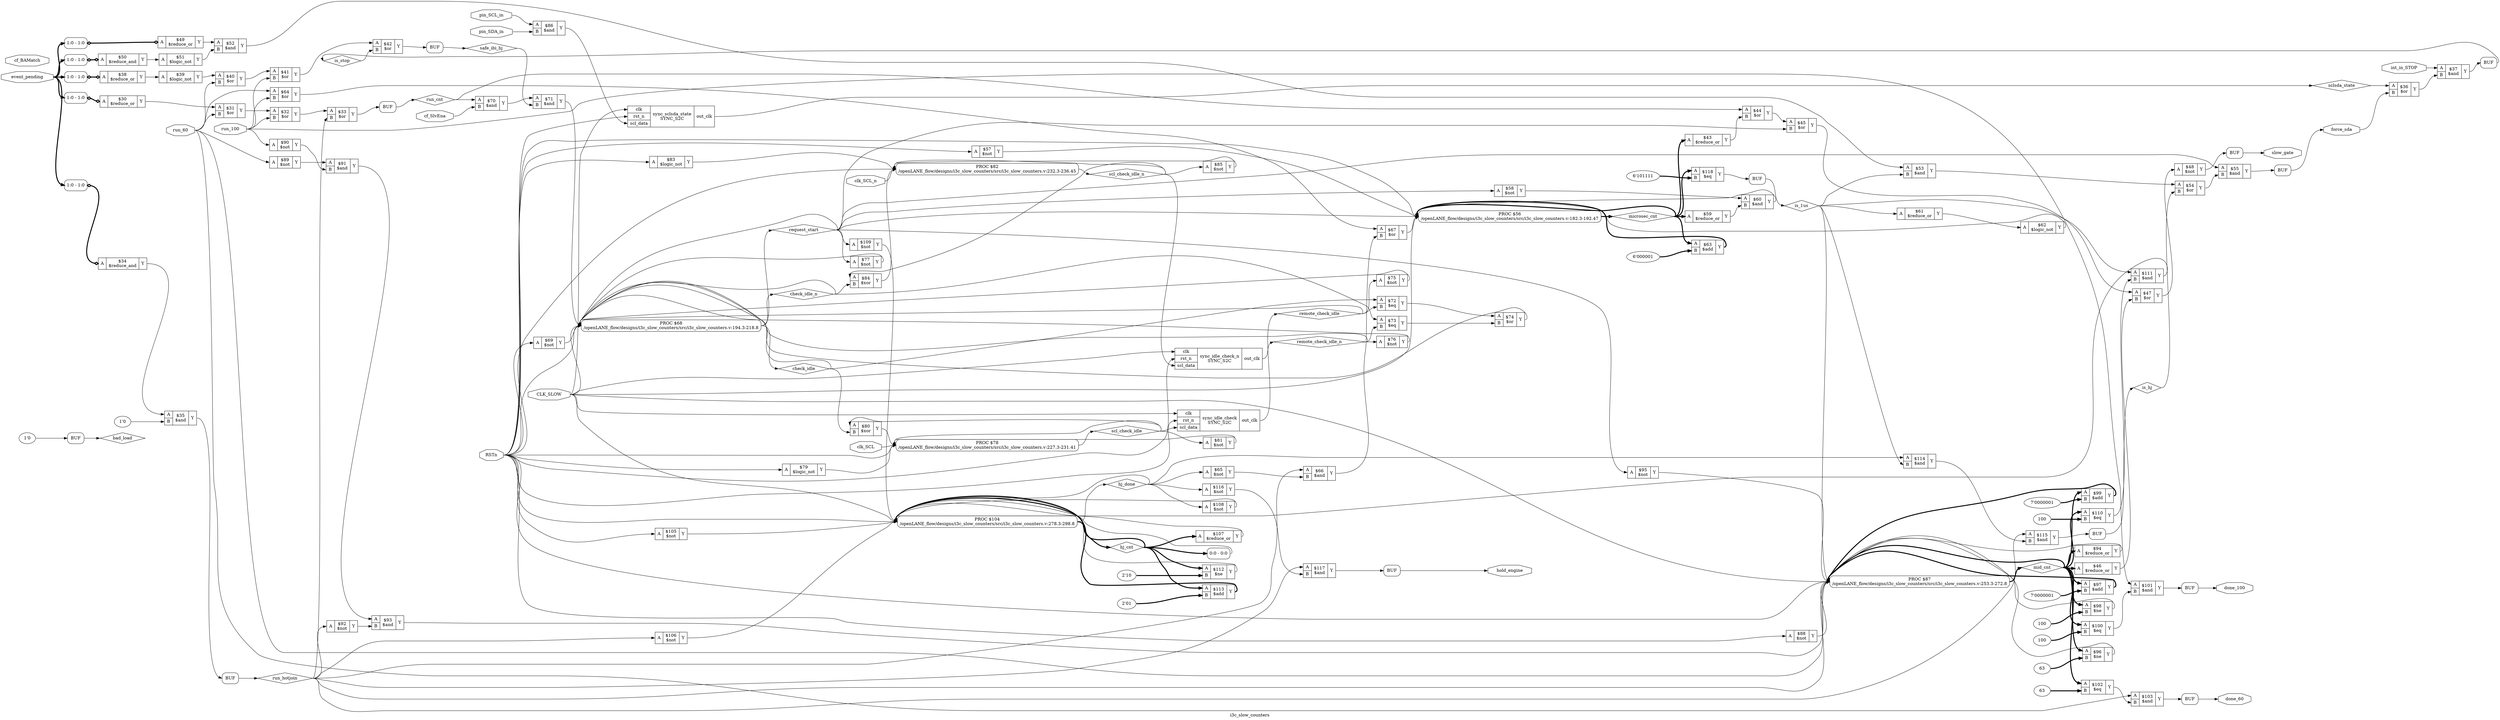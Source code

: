 digraph "i3c_slow_counters" {
label="i3c_slow_counters";
rankdir="LR";
remincross=true;
n93 [ shape=diamond, label="bad_load", color="black", fontcolor="black" ];
n94 [ shape=diamond, label="is_stop", color="black", fontcolor="black" ];
n95 [ shape=diamond, label="safe_ibi_hj", color="black", fontcolor="black" ];
n96 [ shape=diamond, label="sclsda_state", color="black", fontcolor="black" ];
n97 [ shape=diamond, label="scl_check_idle_n", color="black", fontcolor="black" ];
n98 [ shape=diamond, label="scl_check_idle", color="black", fontcolor="black" ];
n99 [ shape=diamond, label="remote_check_idle_n", color="black", fontcolor="black" ];
n100 [ shape=diamond, label="remote_check_idle", color="black", fontcolor="black" ];
n101 [ shape=diamond, label="check_idle", color="black", fontcolor="black" ];
n102 [ shape=diamond, label="check_idle_n", color="black", fontcolor="black" ];
n103 [ shape=diamond, label="request_start", color="black", fontcolor="black" ];
n104 [ shape=diamond, label="hj_done", color="black", fontcolor="black" ];
n105 [ shape=diamond, label="hj_cnt", color="black", fontcolor="black" ];
n106 [ shape=diamond, label="mid_cnt", color="black", fontcolor="black" ];
n107 [ shape=diamond, label="microsec_cnt", color="black", fontcolor="black" ];
n108 [ shape=diamond, label="is_hj", color="black", fontcolor="black" ];
n109 [ shape=diamond, label="is_1us", color="black", fontcolor="black" ];
n110 [ shape=diamond, label="run_hotjoin", color="black", fontcolor="black" ];
n111 [ shape=diamond, label="run_cnt", color="black", fontcolor="black" ];
n112 [ shape=octagon, label="hold_engine", color="black", fontcolor="black" ];
n113 [ shape=octagon, label="done_100", color="black", fontcolor="black" ];
n114 [ shape=octagon, label="done_60", color="black", fontcolor="black" ];
n115 [ shape=octagon, label="force_sda", color="black", fontcolor="black" ];
n116 [ shape=octagon, label="pin_SDA_in", color="black", fontcolor="black" ];
n117 [ shape=octagon, label="pin_SCL_in", color="black", fontcolor="black" ];
n118 [ shape=octagon, label="int_in_STOP", color="black", fontcolor="black" ];
n119 [ shape=octagon, label="run_100", color="black", fontcolor="black" ];
n120 [ shape=octagon, label="run_60", color="black", fontcolor="black" ];
n121 [ shape=octagon, label="event_pending", color="black", fontcolor="black" ];
n122 [ shape=octagon, label="cf_BAMatch", color="black", fontcolor="black" ];
n123 [ shape=octagon, label="cf_SlvEna", color="black", fontcolor="black" ];
n124 [ shape=octagon, label="clk_SCL_n", color="black", fontcolor="black" ];
n125 [ shape=octagon, label="clk_SCL", color="black", fontcolor="black" ];
n126 [ shape=octagon, label="slow_gate", color="black", fontcolor="black" ];
n127 [ shape=octagon, label="CLK_SLOW", color="black", fontcolor="black" ];
n128 [ shape=octagon, label="RSTn", color="black", fontcolor="black" ];
v0 [ label="6'101111" ];
c132 [ shape=record, label="{{<p129> A|<p130> B}|$118\n$eq|{<p131> Y}}" ];
c133 [ shape=record, label="{{<p129> A|<p130> B}|$117\n$and|{<p131> Y}}" ];
c134 [ shape=record, label="{{<p129> A}|$116\n$not|{<p131> Y}}" ];
c135 [ shape=record, label="{{<p129> A|<p130> B}|$115\n$and|{<p131> Y}}" ];
c136 [ shape=record, label="{{<p129> A|<p130> B}|$114\n$and|{<p131> Y}}" ];
v1 [ label="2'01" ];
c137 [ shape=record, label="{{<p129> A|<p130> B}|$113\n$add|{<p131> Y}}" ];
v2 [ label="2'10" ];
c138 [ shape=record, label="{{<p129> A|<p130> B}|$112\n$ne|{<p131> Y}}" ];
c139 [ shape=record, label="{{<p129> A|<p130> B}|$111\n$and|{<p131> Y}}" ];
v3 [ label="100" ];
c140 [ shape=record, label="{{<p129> A|<p130> B}|$110\n$eq|{<p131> Y}}" ];
c141 [ shape=record, label="{{<p129> A}|$109\n$not|{<p131> Y}}" ];
c142 [ shape=record, label="{{<p129> A}|$108\n$not|{<p131> Y}}" ];
c143 [ shape=record, label="{{<p129> A}|$107\n$reduce_or|{<p131> Y}}" ];
c144 [ shape=record, label="{{<p129> A}|$106\n$not|{<p131> Y}}" ];
c145 [ shape=record, label="{{<p129> A}|$105\n$not|{<p131> Y}}" ];
c146 [ shape=record, label="{{<p129> A|<p130> B}|$103\n$and|{<p131> Y}}" ];
v4 [ label="63" ];
c147 [ shape=record, label="{{<p129> A|<p130> B}|$102\n$eq|{<p131> Y}}" ];
c148 [ shape=record, label="{{<p129> A|<p130> B}|$101\n$and|{<p131> Y}}" ];
v5 [ label="100" ];
c149 [ shape=record, label="{{<p129> A|<p130> B}|$100\n$eq|{<p131> Y}}" ];
v6 [ label="7'0000001" ];
c150 [ shape=record, label="{{<p129> A|<p130> B}|$99\n$add|{<p131> Y}}" ];
v7 [ label="100" ];
c151 [ shape=record, label="{{<p129> A|<p130> B}|$98\n$ne|{<p131> Y}}" ];
v8 [ label="7'0000001" ];
c152 [ shape=record, label="{{<p129> A|<p130> B}|$97\n$add|{<p131> Y}}" ];
v9 [ label="63" ];
c153 [ shape=record, label="{{<p129> A|<p130> B}|$96\n$ne|{<p131> Y}}" ];
c154 [ shape=record, label="{{<p129> A}|$95\n$not|{<p131> Y}}" ];
c155 [ shape=record, label="{{<p129> A}|$94\n$reduce_or|{<p131> Y}}" ];
c156 [ shape=record, label="{{<p129> A|<p130> B}|$93\n$and|{<p131> Y}}" ];
c157 [ shape=record, label="{{<p129> A}|$92\n$not|{<p131> Y}}" ];
c158 [ shape=record, label="{{<p129> A|<p130> B}|$91\n$and|{<p131> Y}}" ];
c159 [ shape=record, label="{{<p129> A}|$90\n$not|{<p131> Y}}" ];
c160 [ shape=record, label="{{<p129> A}|$89\n$not|{<p131> Y}}" ];
c161 [ shape=record, label="{{<p129> A}|$88\n$not|{<p131> Y}}" ];
c162 [ shape=record, label="{{<p129> A|<p130> B}|$86\n$and|{<p131> Y}}" ];
c167 [ shape=record, label="{{<p163> clk|<p164> rst_n|<p165> scl_data}|sync_sclsda_state\nSYNC_S2C|{<p166> out_clk}}" ];
c168 [ shape=record, label="{{<p163> clk|<p164> rst_n|<p165> scl_data}|sync_idle_check_n\nSYNC_S2C|{<p166> out_clk}}" ];
c169 [ shape=record, label="{{<p163> clk|<p164> rst_n|<p165> scl_data}|sync_idle_check\nSYNC_S2C|{<p166> out_clk}}" ];
c170 [ shape=record, label="{{<p129> A}|$85\n$not|{<p131> Y}}" ];
c171 [ shape=record, label="{{<p129> A|<p130> B}|$84\n$xor|{<p131> Y}}" ];
c172 [ shape=record, label="{{<p129> A}|$83\n$logic_not|{<p131> Y}}" ];
c173 [ shape=record, label="{{<p129> A}|$81\n$not|{<p131> Y}}" ];
c174 [ shape=record, label="{{<p129> A|<p130> B}|$80\n$xor|{<p131> Y}}" ];
c175 [ shape=record, label="{{<p129> A}|$79\n$logic_not|{<p131> Y}}" ];
c176 [ shape=record, label="{{<p129> A}|$77\n$not|{<p131> Y}}" ];
c177 [ shape=record, label="{{<p129> A}|$76\n$not|{<p131> Y}}" ];
c178 [ shape=record, label="{{<p129> A}|$75\n$not|{<p131> Y}}" ];
c179 [ shape=record, label="{{<p129> A|<p130> B}|$74\n$or|{<p131> Y}}" ];
c180 [ shape=record, label="{{<p129> A|<p130> B}|$73\n$eq|{<p131> Y}}" ];
c181 [ shape=record, label="{{<p129> A|<p130> B}|$72\n$eq|{<p131> Y}}" ];
c182 [ shape=record, label="{{<p129> A|<p130> B}|$71\n$and|{<p131> Y}}" ];
c183 [ shape=record, label="{{<p129> A|<p130> B}|$70\n$and|{<p131> Y}}" ];
c184 [ shape=record, label="{{<p129> A}|$69\n$not|{<p131> Y}}" ];
c185 [ shape=record, label="{{<p129> A|<p130> B}|$67\n$or|{<p131> Y}}" ];
c186 [ shape=record, label="{{<p129> A|<p130> B}|$66\n$and|{<p131> Y}}" ];
c187 [ shape=record, label="{{<p129> A}|$65\n$not|{<p131> Y}}" ];
c188 [ shape=record, label="{{<p129> A|<p130> B}|$64\n$or|{<p131> Y}}" ];
v10 [ label="6'000001" ];
c189 [ shape=record, label="{{<p129> A|<p130> B}|$63\n$add|{<p131> Y}}" ];
c190 [ shape=record, label="{{<p129> A}|$62\n$logic_not|{<p131> Y}}" ];
c191 [ shape=record, label="{{<p129> A}|$61\n$reduce_or|{<p131> Y}}" ];
c192 [ shape=record, label="{{<p129> A|<p130> B}|$60\n$and|{<p131> Y}}" ];
c193 [ shape=record, label="{{<p129> A}|$59\n$reduce_or|{<p131> Y}}" ];
c194 [ shape=record, label="{{<p129> A}|$58\n$not|{<p131> Y}}" ];
c195 [ shape=record, label="{{<p129> A}|$57\n$not|{<p131> Y}}" ];
c196 [ shape=record, label="{{<p129> A|<p130> B}|$55\n$and|{<p131> Y}}" ];
c197 [ shape=record, label="{{<p129> A|<p130> B}|$54\n$or|{<p131> Y}}" ];
c198 [ shape=record, label="{{<p129> A|<p130> B}|$53\n$and|{<p131> Y}}" ];
c199 [ shape=record, label="{{<p129> A|<p130> B}|$52\n$and|{<p131> Y}}" ];
c200 [ shape=record, label="{{<p129> A}|$51\n$logic_not|{<p131> Y}}" ];
c201 [ shape=record, label="{{<p129> A}|$50\n$reduce_and|{<p131> Y}}" ];
x11 [ shape=record, style=rounded, label="<s0> 1:0 - 1:0 " ];
x11:e -> c201:p129:w [arrowhead=odiamond, arrowtail=odiamond, dir=both, color="black", style="setlinewidth(3)", label=""];
c202 [ shape=record, label="{{<p129> A}|$49\n$reduce_or|{<p131> Y}}" ];
x12 [ shape=record, style=rounded, label="<s0> 1:0 - 1:0 " ];
x12:e -> c202:p129:w [arrowhead=odiamond, arrowtail=odiamond, dir=both, color="black", style="setlinewidth(3)", label=""];
c203 [ shape=record, label="{{<p129> A}|$48\n$not|{<p131> Y}}" ];
c204 [ shape=record, label="{{<p129> A|<p130> B}|$47\n$or|{<p131> Y}}" ];
c205 [ shape=record, label="{{<p129> A}|$46\n$reduce_or|{<p131> Y}}" ];
c206 [ shape=record, label="{{<p129> A|<p130> B}|$45\n$or|{<p131> Y}}" ];
c207 [ shape=record, label="{{<p129> A|<p130> B}|$44\n$or|{<p131> Y}}" ];
c208 [ shape=record, label="{{<p129> A}|$43\n$reduce_or|{<p131> Y}}" ];
c209 [ shape=record, label="{{<p129> A|<p130> B}|$42\n$or|{<p131> Y}}" ];
c210 [ shape=record, label="{{<p129> A|<p130> B}|$41\n$or|{<p131> Y}}" ];
c211 [ shape=record, label="{{<p129> A|<p130> B}|$40\n$or|{<p131> Y}}" ];
c212 [ shape=record, label="{{<p129> A}|$39\n$logic_not|{<p131> Y}}" ];
c213 [ shape=record, label="{{<p129> A}|$38\n$reduce_or|{<p131> Y}}" ];
x13 [ shape=record, style=rounded, label="<s0> 1:0 - 1:0 " ];
x13:e -> c213:p129:w [arrowhead=odiamond, arrowtail=odiamond, dir=both, color="black", style="setlinewidth(3)", label=""];
c214 [ shape=record, label="{{<p129> A|<p130> B}|$37\n$and|{<p131> Y}}" ];
c215 [ shape=record, label="{{<p129> A|<p130> B}|$36\n$or|{<p131> Y}}" ];
v14 [ label="1'0" ];
c216 [ shape=record, label="{{<p129> A|<p130> B}|$35\n$and|{<p131> Y}}" ];
c217 [ shape=record, label="{{<p129> A}|$34\n$reduce_and|{<p131> Y}}" ];
x15 [ shape=record, style=rounded, label="<s0> 1:0 - 1:0 " ];
x15:e -> c217:p129:w [arrowhead=odiamond, arrowtail=odiamond, dir=both, color="black", style="setlinewidth(3)", label=""];
c218 [ shape=record, label="{{<p129> A|<p130> B}|$33\n$or|{<p131> Y}}" ];
c219 [ shape=record, label="{{<p129> A|<p130> B}|$32\n$or|{<p131> Y}}" ];
c220 [ shape=record, label="{{<p129> A|<p130> B}|$31\n$or|{<p131> Y}}" ];
c221 [ shape=record, label="{{<p129> A}|$30\n$reduce_or|{<p131> Y}}" ];
x16 [ shape=record, style=rounded, label="<s0> 1:0 - 1:0 " ];
x16:e -> c221:p129:w [arrowhead=odiamond, arrowtail=odiamond, dir=both, color="black", style="setlinewidth(3)", label=""];
x18 [ shape=record, style=rounded, label="<s0> 0:0 - 0:0 " ];
p17 [shape=box, style=rounded, label="PROC $104\n/openLANE_flow/designs/i3c_slow_counters/src/i3c_slow_counters.v:278.3-298.8"];
p19 [shape=box, style=rounded, label="PROC $87\n/openLANE_flow/designs/i3c_slow_counters/src/i3c_slow_counters.v:253.3-272.8"];
p20 [shape=box, style=rounded, label="PROC $82\n/openLANE_flow/designs/i3c_slow_counters/src/i3c_slow_counters.v:232.3-236.45"];
p21 [shape=box, style=rounded, label="PROC $78\n/openLANE_flow/designs/i3c_slow_counters/src/i3c_slow_counters.v:227.3-231.41"];
p22 [shape=box, style=rounded, label="PROC $68\n/openLANE_flow/designs/i3c_slow_counters/src/i3c_slow_counters.v:194.3-218.8"];
p23 [shape=box, style=rounded, label="PROC $56\n/openLANE_flow/designs/i3c_slow_counters/src/i3c_slow_counters.v:182.3-192.47"];
x24 [shape=box, style=rounded, label="BUF"];
x25 [shape=box, style=rounded, label="BUF"];
x26 [shape=box, style=rounded, label="BUF"];
x27 [shape=box, style=rounded, label="BUF"];
x28 [shape=box, style=rounded, label="BUF"];
x29 [shape=box, style=rounded, label="BUF"];
v30 [ label="1'0" ];
x31 [shape=box, style=rounded, label="BUF"];
x32 [shape=box, style=rounded, label="BUF"];
x33 [shape=box, style=rounded, label="BUF"];
x34 [shape=box, style=rounded, label="BUF"];
x35 [shape=box, style=rounded, label="BUF"];
x36 [shape=box, style=rounded, label="BUF"];
c132:p131:e -> x36:w:w [color="black", label=""];
c141:p131:e -> p17:w [color="black", label=""];
c169:p166:e -> n100:w [color="black", label=""];
n100:e -> c178:p129:w [color="black", label=""];
n100:e -> c181:p130:w [color="black", label=""];
n100:e -> p22:w [color="black", label=""];
p22:e -> n101:w [color="black", label=""];
n101:e -> c174:p130:w [color="black", label=""];
n101:e -> c181:p129:w [color="black", label=""];
n101:e -> p22:w [color="black", label=""];
p22:e -> n102:w [color="black", label=""];
n102:e -> c171:p130:w [color="black", label=""];
n102:e -> c180:p129:w [color="black", label=""];
n102:e -> p22:w [color="black", label=""];
p22:e -> n103:w [color="black", label=""];
n103:e -> c141:p129:w [color="black", label=""];
n103:e -> c154:p129:w [color="black", label=""];
n103:e -> c176:p129:w [color="black", label=""];
n103:e -> c194:p129:w [color="black", label=""];
n103:e -> c196:p129:w [color="black", label=""];
n103:e -> c206:p130:w [color="black", label=""];
n103:e -> p22:w [color="black", label=""];
n103:e -> p23:w [color="black", label=""];
p17:e -> n104:w [color="black", label=""];
n104:e -> c134:p129:w [color="black", label=""];
n104:e -> c136:p129:w [color="black", label=""];
n104:e -> c142:p129:w [color="black", label=""];
n104:e -> c187:p129:w [color="black", label=""];
n104:e -> p17:w [color="black", label=""];
p17:e -> n105:w [color="black", style="setlinewidth(3)", label=""];
n105:e -> c137:p129:w [color="black", style="setlinewidth(3)", label=""];
n105:e -> c138:p129:w [color="black", style="setlinewidth(3)", label=""];
n105:e -> c143:p129:w [color="black", style="setlinewidth(3)", label=""];
n105:e -> p17:w [color="black", style="setlinewidth(3)", label=""];
n105:e -> x18:s0:w [color="black", style="setlinewidth(3)", label=""];
p19:e -> n106:w [color="black", style="setlinewidth(3)", label=""];
n106:e -> c140:p129:w [color="black", style="setlinewidth(3)", label=""];
n106:e -> c147:p129:w [color="black", style="setlinewidth(3)", label=""];
n106:e -> c149:p129:w [color="black", style="setlinewidth(3)", label=""];
n106:e -> c150:p129:w [color="black", style="setlinewidth(3)", label=""];
n106:e -> c151:p129:w [color="black", style="setlinewidth(3)", label=""];
n106:e -> c152:p129:w [color="black", style="setlinewidth(3)", label=""];
n106:e -> c153:p129:w [color="black", style="setlinewidth(3)", label=""];
n106:e -> c155:p129:w [color="black", style="setlinewidth(3)", label=""];
n106:e -> c205:p129:w [color="black", style="setlinewidth(3)", label=""];
n106:e -> p19:w [color="black", style="setlinewidth(3)", label=""];
p23:e -> n107:w [color="black", style="setlinewidth(3)", label=""];
n107:e -> c132:p129:w [color="black", style="setlinewidth(3)", label=""];
n107:e -> c189:p129:w [color="black", style="setlinewidth(3)", label=""];
n107:e -> c193:p129:w [color="black", style="setlinewidth(3)", label=""];
n107:e -> c208:p129:w [color="black", style="setlinewidth(3)", label=""];
n107:e -> p23:w [color="black", style="setlinewidth(3)", label=""];
x34:e:e -> n108:w [color="black", label=""];
n108:e -> c197:p130:w [color="black", label=""];
x36:e:e -> n109:w [color="black", label=""];
n109:e -> c136:p130:w [color="black", label=""];
n109:e -> c139:p129:w [color="black", label=""];
n109:e -> c191:p129:w [color="black", label=""];
n109:e -> c198:p130:w [color="black", label=""];
n109:e -> p19:w [color="black", label=""];
c142:p131:e -> p17:w [color="black", label=""];
x25:e:e -> n110:w [color="black", label=""];
n110:e -> c133:p129:w [color="black", label=""];
n110:e -> c135:p129:w [color="black", label=""];
n110:e -> c144:p129:w [color="black", label=""];
n110:e -> c157:p129:w [color="black", label=""];
n110:e -> c186:p129:w [color="black", label=""];
n110:e -> c218:p130:w [color="black", label=""];
n110:e -> p19:w [color="black", label=""];
x24:e:e -> n111:w [color="black", label=""];
n111:e -> c183:p129:w [color="black", label=""];
n111:e -> c207:p129:w [color="black", label=""];
x35:e:e -> n112:w [color="black", label=""];
x32:e:e -> n113:w [color="black", label=""];
x33:e:e -> n114:w [color="black", label=""];
x29:e:e -> n115:w [color="black", label=""];
n115:e -> c215:p130:w [color="black", label=""];
n116:e -> c162:p130:w [color="black", label=""];
n117:e -> c162:p129:w [color="black", label=""];
n118:e -> c214:p129:w [color="black", label=""];
n119:e -> c148:p129:w [color="black", label=""];
n119:e -> c159:p129:w [color="black", label=""];
n119:e -> c188:p130:w [color="black", label=""];
n119:e -> c210:p130:w [color="black", label=""];
n119:e -> c219:p130:w [color="black", label=""];
c143:p131:e -> p17:w [color="black", label=""];
n120:e -> c146:p129:w [color="black", label=""];
n120:e -> c160:p129:w [color="black", label=""];
n120:e -> c188:p129:w [color="black", label=""];
n120:e -> c211:p130:w [color="black", label=""];
n120:e -> c220:p130:w [color="black", label=""];
n120:e -> p19:w [color="black", label=""];
n121:e -> x11:s0:w [color="black", style="setlinewidth(3)", label=""];
n121:e -> x12:s0:w [color="black", style="setlinewidth(3)", label=""];
n121:e -> x13:s0:w [color="black", style="setlinewidth(3)", label=""];
n121:e -> x15:s0:w [color="black", style="setlinewidth(3)", label=""];
n121:e -> x16:s0:w [color="black", style="setlinewidth(3)", label=""];
n123:e -> c183:p130:w [color="black", label=""];
n124:e -> p20:w [color="black", label=""];
n125:e -> p21:w [color="black", label=""];
x28:e:e -> n126:w [color="black", label=""];
n127:e -> c167:p163:w [color="black", label=""];
n127:e -> c168:p163:w [color="black", label=""];
n127:e -> c169:p163:w [color="black", label=""];
n127:e -> p17:w [color="black", label=""];
n127:e -> p19:w [color="black", label=""];
n127:e -> p22:w [color="black", label=""];
n127:e -> p23:w [color="black", label=""];
n128:e -> c145:p129:w [color="black", label=""];
n128:e -> c161:p129:w [color="black", label=""];
n128:e -> c167:p164:w [color="black", label=""];
n128:e -> c168:p164:w [color="black", label=""];
n128:e -> c169:p164:w [color="black", label=""];
n128:e -> c172:p129:w [color="black", label=""];
n128:e -> c175:p129:w [color="black", label=""];
n128:e -> c184:p129:w [color="black", label=""];
n128:e -> c195:p129:w [color="black", label=""];
n128:e -> p17:w [color="black", label=""];
n128:e -> p19:w [color="black", label=""];
n128:e -> p20:w [color="black", label=""];
n128:e -> p21:w [color="black", label=""];
n128:e -> p22:w [color="black", label=""];
n128:e -> p23:w [color="black", label=""];
c144:p131:e -> p17:w [color="black", label=""];
c145:p131:e -> p17:w [color="black", label=""];
c146:p131:e -> x33:w:w [color="black", label=""];
c147:p131:e -> c146:p130:w [color="black", label=""];
c148:p131:e -> x32:w:w [color="black", label=""];
c133:p131:e -> x35:w:w [color="black", label=""];
c149:p131:e -> c148:p130:w [color="black", label=""];
c150:p131:e -> p19:w [color="black", style="setlinewidth(3)", label=""];
c151:p131:e -> p19:w [color="black", label=""];
c152:p131:e -> p19:w [color="black", style="setlinewidth(3)", label=""];
c153:p131:e -> p19:w [color="black", label=""];
c154:p131:e -> p19:w [color="black", label=""];
c155:p131:e -> p19:w [color="black", label=""];
c156:p131:e -> p19:w [color="black", label=""];
c157:p131:e -> c156:p130:w [color="black", label=""];
c158:p131:e -> c156:p129:w [color="black", label=""];
c134:p131:e -> c133:p130:w [color="black", label=""];
c159:p131:e -> c158:p130:w [color="black", label=""];
c160:p131:e -> c158:p129:w [color="black", label=""];
c161:p131:e -> p19:w [color="black", label=""];
c162:p131:e -> c167:p165:w [color="black", label=""];
c170:p131:e -> p20:w [color="black", label=""];
c171:p131:e -> p20:w [color="black", label=""];
c172:p131:e -> p20:w [color="black", label=""];
c173:p131:e -> p21:w [color="black", label=""];
c135:p131:e -> x34:w:w [color="black", label=""];
c174:p131:e -> p21:w [color="black", label=""];
c175:p131:e -> p21:w [color="black", label=""];
c176:p131:e -> p22:w [color="black", label=""];
c177:p131:e -> p22:w [color="black", label=""];
c178:p131:e -> p22:w [color="black", label=""];
c179:p131:e -> p22:w [color="black", label=""];
c180:p131:e -> c179:p130:w [color="black", label=""];
c181:p131:e -> c179:p129:w [color="black", label=""];
c182:p131:e -> p22:w [color="black", label=""];
c136:p131:e -> c135:p130:w [color="black", label=""];
c183:p131:e -> c182:p129:w [color="black", label=""];
c184:p131:e -> p22:w [color="black", label=""];
c185:p131:e -> p23:w [color="black", label=""];
c186:p131:e -> c185:p130:w [color="black", label=""];
c187:p131:e -> c186:p130:w [color="black", label=""];
c188:p131:e -> c185:p129:w [color="black", label=""];
c189:p131:e -> p23:w [color="black", style="setlinewidth(3)", label=""];
c137:p131:e -> p17:w [color="black", style="setlinewidth(3)", label=""];
c190:p131:e -> p23:w [color="black", label=""];
c191:p131:e -> c190:p129:w [color="black", label=""];
c192:p131:e -> p23:w [color="black", label=""];
c193:p131:e -> c192:p130:w [color="black", label=""];
c194:p131:e -> c192:p129:w [color="black", label=""];
c195:p131:e -> p23:w [color="black", label=""];
c196:p131:e -> x29:w:w [color="black", label=""];
c197:p131:e -> c196:p130:w [color="black", label=""];
c198:p131:e -> c197:p129:w [color="black", label=""];
c138:p131:e -> p17:w [color="black", label=""];
c199:p131:e -> c198:p129:w [color="black", label=""];
c200:p131:e -> c199:p130:w [color="black", label=""];
c201:p131:e -> c200:p129:w [color="black", label=""];
c202:p131:e -> c199:p129:w [color="black", label=""];
c203:p131:e -> x28:w:w [color="black", label=""];
c204:p131:e -> c203:p129:w [color="black", label=""];
c205:p131:e -> c204:p130:w [color="black", label=""];
c206:p131:e -> c204:p129:w [color="black", label=""];
c207:p131:e -> c206:p129:w [color="black", label=""];
c208:p131:e -> c207:p130:w [color="black", label=""];
c139:p131:e -> p17:w [color="black", label=""];
c209:p131:e -> x27:w:w [color="black", label=""];
c210:p131:e -> c209:p129:w [color="black", label=""];
c211:p131:e -> c210:p129:w [color="black", label=""];
c212:p131:e -> c211:p129:w [color="black", label=""];
c213:p131:e -> c212:p129:w [color="black", label=""];
c214:p131:e -> x26:w:w [color="black", label=""];
c215:p131:e -> c214:p130:w [color="black", label=""];
c216:p131:e -> x25:w:w [color="black", label=""];
c217:p131:e -> c216:p129:w [color="black", label=""];
c218:p131:e -> x24:w:w [color="black", label=""];
c140:p131:e -> c139:p130:w [color="black", label=""];
c219:p131:e -> c218:p129:w [color="black", label=""];
c220:p131:e -> c219:p129:w [color="black", label=""];
c221:p131:e -> c220:p129:w [color="black", label=""];
x31:e:e -> n93:w [color="black", label=""];
x26:e:e -> n94:w [color="black", label=""];
n94:e -> c209:p130:w [color="black", label=""];
x27:e:e -> n95:w [color="black", label=""];
n95:e -> c182:p130:w [color="black", label=""];
c167:p166:e -> n96:w [color="black", label=""];
n96:e -> c215:p129:w [color="black", label=""];
p20:e -> n97:w [color="black", label=""];
n97:e -> c168:p165:w [color="black", label=""];
n97:e -> c170:p129:w [color="black", label=""];
n97:e -> c171:p129:w [color="black", label=""];
n97:e -> p20:w [color="black", label=""];
p21:e -> n98:w [color="black", label=""];
n98:e -> c169:p165:w [color="black", label=""];
n98:e -> c173:p129:w [color="black", label=""];
n98:e -> c174:p129:w [color="black", label=""];
n98:e -> p21:w [color="black", label=""];
c168:p166:e -> n99:w [color="black", label=""];
n99:e -> c177:p129:w [color="black", label=""];
n99:e -> c180:p130:w [color="black", label=""];
n99:e -> p22:w [color="black", label=""];
v0:e -> c132:p130:w [color="black", style="setlinewidth(3)", label=""];
v1:e -> c137:p130:w [color="black", style="setlinewidth(3)", label=""];
v10:e -> c189:p130:w [color="black", style="setlinewidth(3)", label=""];
v14:e -> c216:p130:w [color="black", label=""];
v2:e -> c138:p130:w [color="black", style="setlinewidth(3)", label=""];
v3:e -> c140:p130:w [color="black", style="setlinewidth(3)", label=""];
v30:e -> x31:w:w [color="black", label=""];
v4:e -> c147:p130:w [color="black", style="setlinewidth(3)", label=""];
v5:e -> c149:p130:w [color="black", style="setlinewidth(3)", label=""];
v6:e -> c150:p130:w [color="black", style="setlinewidth(3)", label=""];
v7:e -> c151:p130:w [color="black", style="setlinewidth(3)", label=""];
v8:e -> c152:p130:w [color="black", style="setlinewidth(3)", label=""];
v9:e -> c153:p130:w [color="black", style="setlinewidth(3)", label=""];
x18:e -> p17:w [color="black", label=""];
}
